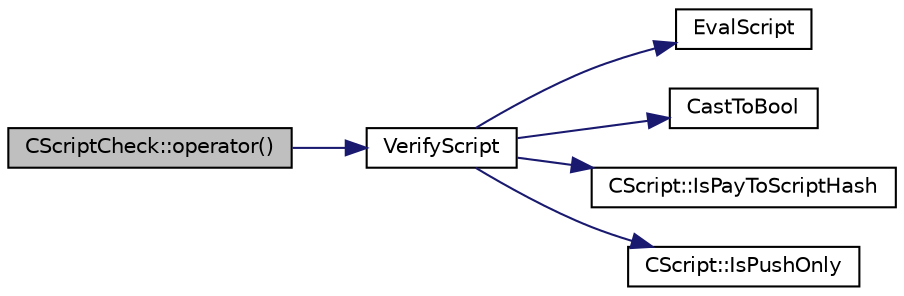digraph "CScriptCheck::operator()"
{
  edge [fontname="Helvetica",fontsize="10",labelfontname="Helvetica",labelfontsize="10"];
  node [fontname="Helvetica",fontsize="10",shape=record];
  rankdir="LR";
  Node7 [label="CScriptCheck::operator()",height=0.2,width=0.4,color="black", fillcolor="grey75", style="filled", fontcolor="black"];
  Node7 -> Node8 [color="midnightblue",fontsize="10",style="solid",fontname="Helvetica"];
  Node8 [label="VerifyScript",height=0.2,width=0.4,color="black", fillcolor="white", style="filled",URL="$script_8cpp.html#a995f521b6ca4a8bfbd02d4cfe226feb6"];
  Node8 -> Node9 [color="midnightblue",fontsize="10",style="solid",fontname="Helvetica"];
  Node9 [label="EvalScript",height=0.2,width=0.4,color="black", fillcolor="white", style="filled",URL="$script_8cpp.html#a06faacc17cea79366513c22361475a5a"];
  Node8 -> Node10 [color="midnightblue",fontsize="10",style="solid",fontname="Helvetica"];
  Node10 [label="CastToBool",height=0.2,width=0.4,color="black", fillcolor="white", style="filled",URL="$script_8cpp.html#a43bc2157638b796f2e3144963e00db34"];
  Node8 -> Node11 [color="midnightblue",fontsize="10",style="solid",fontname="Helvetica"];
  Node11 [label="CScript::IsPayToScriptHash",height=0.2,width=0.4,color="black", fillcolor="white", style="filled",URL="$class_c_script.html#a0c3729c606d318923dc06f95d85a0971"];
  Node8 -> Node12 [color="midnightblue",fontsize="10",style="solid",fontname="Helvetica"];
  Node12 [label="CScript::IsPushOnly",height=0.2,width=0.4,color="black", fillcolor="white", style="filled",URL="$class_c_script.html#a804771eeafb1039672515eabbc823274"];
}
